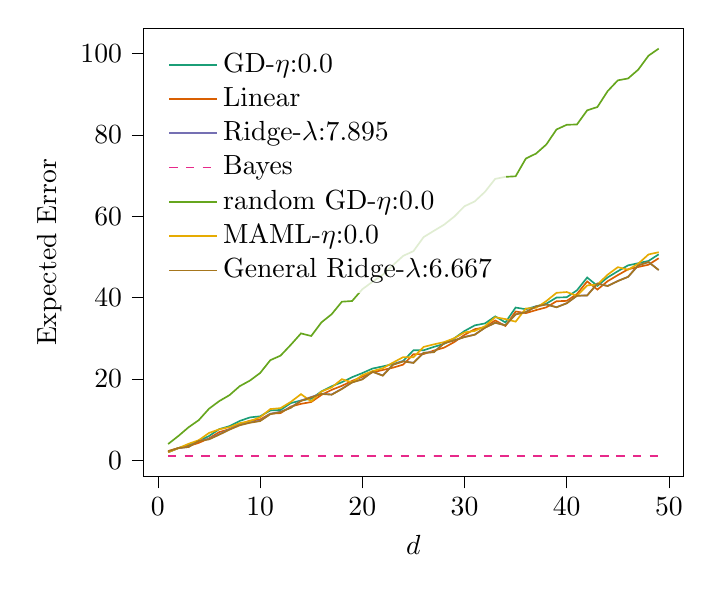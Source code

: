 % This file was created with tikzplotlib v0.10.1.
\begin{tikzpicture}

\definecolor{chocolate217952}{RGB}{217,95,2}
\definecolor{darkcyan27158119}{RGB}{27,158,119}
\definecolor{darkgoldenrod16611829}{RGB}{166,118,29}
\definecolor{darkgray176}{RGB}{176,176,176}
\definecolor{deeppink23141138}{RGB}{231,41,138}
\definecolor{lightslategray117112179}{RGB}{117,112,179}
\definecolor{olivedrab10216630}{RGB}{102,166,30}
\definecolor{orange2301712}{RGB}{230,171,2}

\begin{axis}[
legend cell align={left},
legend style={
  fill opacity=0.8,
  draw opacity=1,
  text opacity=1,
  at={(0.03,0.97)},
  anchor=north west,
  draw=none
},
tick align=outside,
tick pos=left,
x grid style={darkgray176},
xlabel={\(\displaystyle d\)},
xmin=-1.4, xmax=51.4,
xtick style={color=black},
y grid style={darkgray176},
ylabel={Expected Error},
ymin=-4.011, ymax=106.22,
ytick style={color=black}
]
\addplot [semithick, darkcyan27158119]
table {%
1 1.971
2 3.005
3 3.746
4 4.733
5 5.942
6 7.64
7 8.38
8 9.651
9 10.53
10 10.8
11 12.236
12 12.367
13 14.051
14 14.686
15 15.12
16 16.914
17 18.188
18 19.183
19 20.423
20 21.429
21 22.545
22 23.073
23 23.644
24 24.419
25 27.024
26 27.04
27 27.873
28 28.6
29 29.988
30 31.77
31 33.16
32 33.642
33 35.37
34 33.882
35 37.542
36 37.121
37 37.856
38 38.498
39 40.006
40 40.079
41 41.782
42 44.927
43 42.864
44 44.953
45 46.479
46 47.909
47 48.446
48 49.002
49 50.624
};
\addlegendentry{GD-$\eta$:0.0}
\addplot [semithick, chocolate217952]
table {%
1 2.246
2 2.999
3 3.479
4 4.277
5 5.383
6 6.921
7 7.643
8 8.856
9 9.728
10 10.03
11 11.447
12 11.587
13 13.202
14 13.863
15 14.314
16 16.057
17 17.302
18 18.298
19 19.507
20 20.525
21 21.618
22 22.185
23 22.759
24 23.515
25 26.067
26 26.114
27 26.962
28 27.681
29 29.064
30 30.824
31 32.22
32 32.713
33 34.374
34 33.007
35 36.576
36 36.17
37 36.919
38 37.591
39 39.087
40 39.186
41 40.872
42 43.963
43 41.957
44 44.021
45 45.518
46 46.945
47 47.521
48 48.072
49 49.67
};
\addlegendentry{Linear}
\addplot [semithick, lightslategray117112179]
table {%
1 1.988
2 2.967
3 3.267
4 4.849
5 5.219
6 6.399
7 7.644
8 8.715
9 9.318
10 9.719
11 11.421
12 11.927
13 12.971
14 14.667
15 15.545
16 16.373
17 16.17
18 17.577
19 19.177
20 19.93
21 21.805
22 20.836
23 23.521
24 24.342
25 23.968
26 26.432
27 26.596
28 28.798
29 29.498
30 30.312
31 30.891
32 32.598
33 33.824
34 33.204
35 35.875
36 36.44
37 37.827
38 38.32
39 37.628
40 38.607
41 40.455
42 40.526
43 43.451
44 42.846
45 44.074
46 45.099
47 47.931
48 48.744
49 46.771
};
\addlegendentry{Ridge-$\lambda$:7.895}
\addplot [semithick, deeppink23141138, dashed]
table {%
1 1.0
2 1.0
3 1.0
4 1.0
5 1.0
6 1.0
7 1.0
8 1.0
9 1.0
10 1.0
11 1.0
12 1.0
13 1.0
14 1.0
15 1.0
16 1.0
17 1.0
18 1.0
19 1.0
20 1.0
21 1.0
22 1.0
23 1.0
24 1.0
25 1.0
26 1.0
27 1.0
28 1.0
29 1.0
30 1.0
31 1.0
32 1.0
33 1.0
34 1.0
35 1.0
36 1.0
37 1.0
38 1.0
39 1.0
40 1.0
41 1.0
42 1.0
43 1.0
44 1.0
45 1.0
46 1.0
47 1.0
48 1.0
49 1.0
};
\addlegendentry{Bayes}
\addplot [semithick, olivedrab10216630]
table {%
1 3.986
2 5.956
3 8.103
4 9.865
5 12.663
6 14.537
7 16.0
8 18.202
9 19.581
10 21.445
11 24.603
12 25.72
13 28.372
14 31.184
15 30.547
16 33.896
17 35.903
18 38.978
19 39.153
20 42.039
21 43.896
22 45.595
23 47.96
24 50.255
25 51.405
26 54.869
27 56.402
28 57.914
29 59.912
30 62.453
31 63.639
32 65.994
33 69.181
34 69.677
35 69.815
36 74.182
37 75.404
38 77.622
39 81.329
40 82.476
41 82.556
42 86.036
43 86.847
44 90.741
45 93.407
46 93.863
47 96.046
48 99.468
49 101.209
};
\addlegendentry{random GD-$\eta$:0.0}
\addplot [semithick, orange2301712]
table {%
1 1.981
2 2.963
3 4.04
4 4.929
5 6.709
6 7.601
7 8.135
8 9.113
9 9.616
10 10.573
11 12.58
12 12.811
13 14.341
14 16.25
15 14.474
16 16.895
17 17.903
18 19.934
19 19.141
20 20.92
21 21.909
22 22.623
23 24.002
24 25.356
25 25.312
26 27.862
27 28.492
28 29.046
29 30.007
30 31.438
31 31.789
32 32.956
33 35.168
34 34.708
35 34.074
36 37.307
37 37.465
38 39.135
39 41.164
40 41.357
41 40.426
42 42.982
43 43.195
44 45.616
45 47.471
46 46.846
47 48.329
48 50.6
49 51.15
};
\addlegendentry{MAML-$\eta$:0.0}
\addplot [semithick, darkgoldenrod16611829]
table {%
1 2.202
2 2.99
3 3.256
4 4.742
5 5.13
6 6.282
7 7.516
8 8.584
9 9.21
10 9.626
11 11.323
12 11.838
13 12.887
14 14.58
15 15.466
16 16.301
17 16.11
18 17.518
19 19.123
20 19.876
21 21.75
22 20.793
23 23.475
24 24.297
25 23.926
26 26.396
27 26.556
28 28.762
29 29.464
30 30.279
31 30.861
32 32.568
33 33.797
34 33.175
35 35.85
36 36.415
37 37.806
38 38.299
39 37.608
40 38.587
41 40.438
42 40.508
43 43.43
44 42.831
45 44.057
46 45.084
47 47.914
48 48.727
49 46.759
};
\addlegendentry{General Ridge-$\lambda$:6.667}
\end{axis}

\end{tikzpicture}

